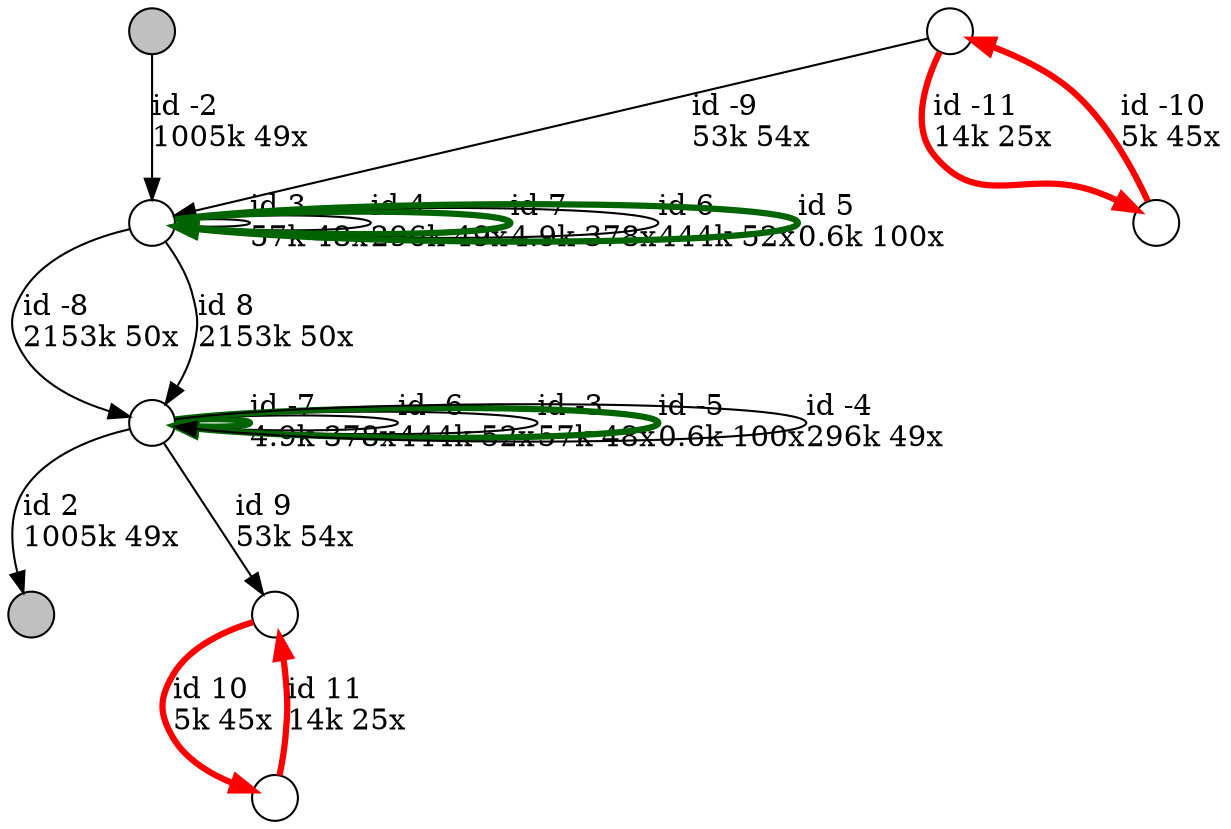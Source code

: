 digraph {
nodesep = 0.5;
node [shape = circle, label = "", height = 0.3];
"0" [style = "filled", fillcolor = "grey"];
"1" [style = "filled", fillcolor = "grey"];
"3" -> "2" [label = "id -10\l5k 45x", color = "red" , penwidth = 3] ;
"5" -> "4" [label = "id 10\l5k 45x", color = "red" , penwidth = 3] ;
"4" -> "5" [label = "id 11\l14k 25x", color = "red" , penwidth = 3] ;
"2" -> "6" [label = "id -9\l53k 54x", color = "black"] ;
"6" -> "7" [label = "id -8\l2153k 50x", color = "black"] ;
"7" -> "7" [label = "id -7\l4.9k 378x", color = "darkgreen" , penwidth = 3] ;
"6" -> "6" [label = "id 3\l57k 48x", color = "black"] ;
"7" -> "7" [label = "id -6\l444k 52x", color = "black"] ;
"7" -> "0" [label = "id 2\l1005k 49x", color = "black"] ;
"2" -> "3" [label = "id -11\l14k 25x", color = "red" , penwidth = 3] ;
"1" -> "6" [label = "id -2\l1005k 49x", color = "black"] ;
"7" -> "5" [label = "id 9\l53k 54x", color = "black"] ;
"7" -> "7" [label = "id -3\l57k 48x", color = "black"] ;
"6" -> "7" [label = "id 8\l2153k 50x", color = "black"] ;
"6" -> "6" [label = "id 4\l296k 49x", color = "black"] ;
"6" -> "6" [label = "id 7\l4.9k 378x", color = "darkgreen" , penwidth = 3] ;
"6" -> "6" [label = "id 6\l444k 52x", color = "black"] ;
"7" -> "7" [label = "id -5\l0.6k 100x", color = "darkgreen" , penwidth = 3] ;
"7" -> "7" [label = "id -4\l296k 49x", color = "black"] ;
"6" -> "6" [label = "id 5\l0.6k 100x", color = "darkgreen" , penwidth = 3] ;
}
